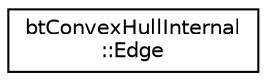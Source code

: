 digraph "Graphical Class Hierarchy"
{
  edge [fontname="Helvetica",fontsize="10",labelfontname="Helvetica",labelfontsize="10"];
  node [fontname="Helvetica",fontsize="10",shape=record];
  rankdir="LR";
  Node1 [label="btConvexHullInternal\l::Edge",height=0.2,width=0.4,color="black", fillcolor="white", style="filled",URL="$classbt_convex_hull_internal_1_1_edge.html"];
}

